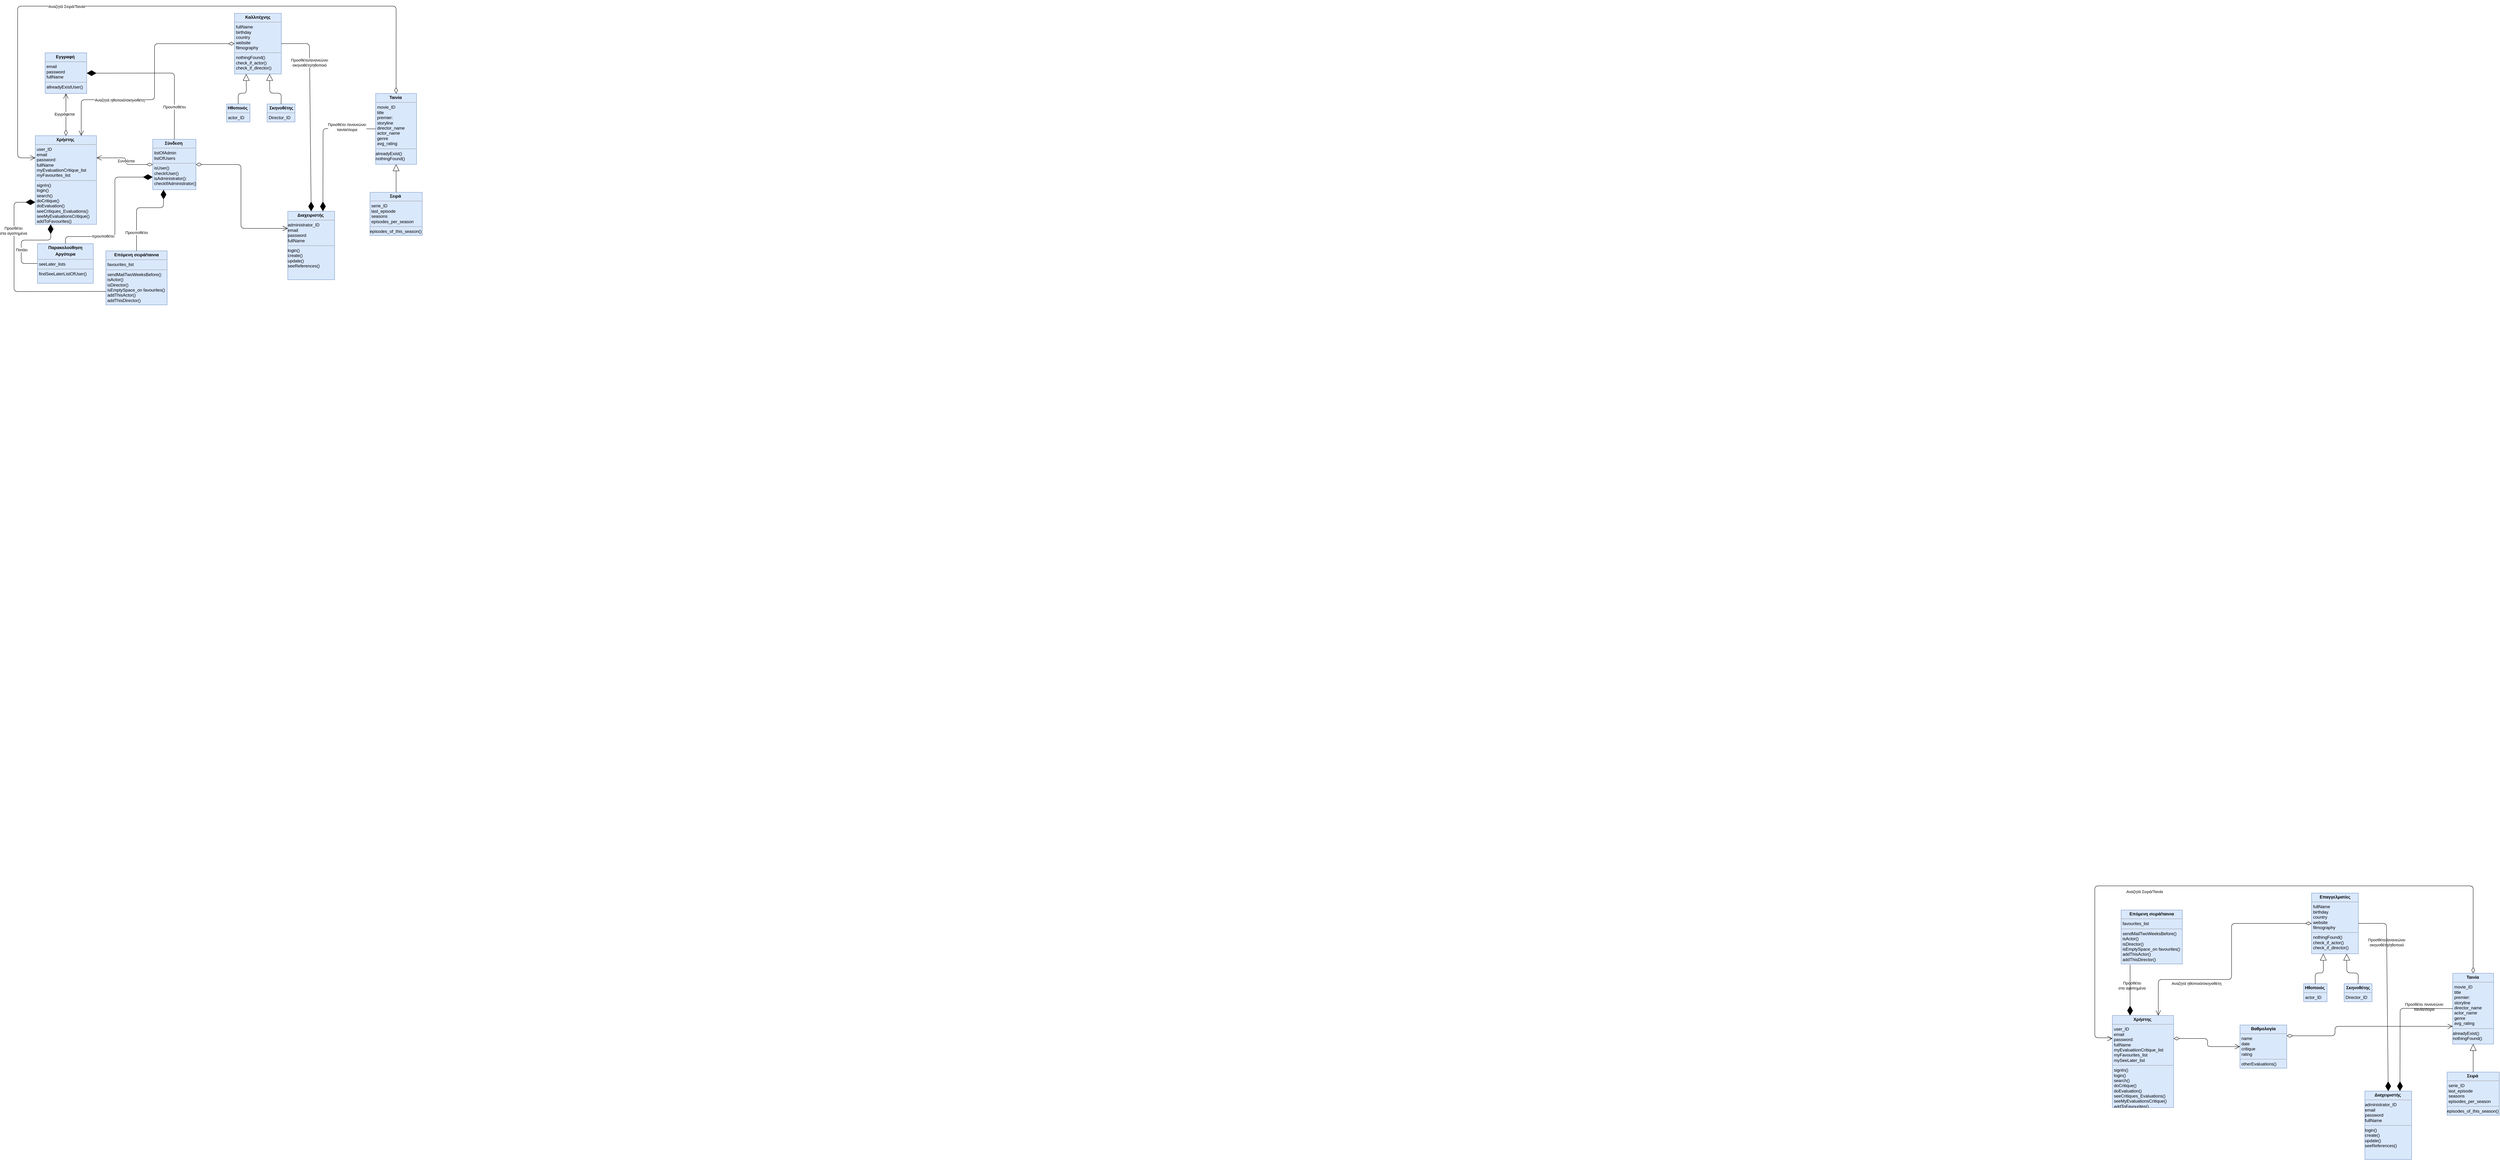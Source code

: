 <mxfile version="14.8.0" type="github">
  <diagram id="mvpipmfOTZVIbn2RnBfs" name="Page-1">
    <mxGraphModel dx="2518" dy="1196" grid="1" gridSize="10" guides="1" tooltips="1" connect="1" arrows="1" fold="1" page="1" pageScale="1" pageWidth="827" pageHeight="1169" math="0" shadow="0">
      <root>
        <mxCell id="0" />
        <mxCell id="1" parent="0" />
        <mxCell id="zpBQGHldrdGLaz9oylC_-1" value="&lt;p style=&quot;margin: 0px ; margin-top: 4px ; text-align: center&quot;&gt;&lt;b&gt;Χρήστης&amp;nbsp;&lt;/b&gt;&lt;/p&gt;&lt;hr size=&quot;1&quot;&gt;&lt;p style=&quot;margin: 0px ; margin-left: 4px&quot;&gt;user_ID&lt;br&gt;&lt;/p&gt;&lt;p style=&quot;margin: 0px ; margin-left: 4px&quot;&gt;email&lt;/p&gt;&lt;p style=&quot;margin: 0px ; margin-left: 4px&quot;&gt;password:&lt;/p&gt;&lt;p style=&quot;margin: 0px ; margin-left: 4px&quot;&gt;fullName&lt;/p&gt;&lt;p style=&quot;margin: 0px ; margin-left: 4px&quot;&gt;myEvaluatiionCritique_list&lt;br&gt;&lt;/p&gt;&lt;p style=&quot;margin: 0px ; margin-left: 4px&quot;&gt;myFavourites_list&lt;/p&gt;&lt;hr size=&quot;1&quot;&gt;&lt;p style=&quot;margin: 0px 0px 0px 4px&quot;&gt;&lt;span&gt;signIn()&lt;/span&gt;&lt;br&gt;&lt;/p&gt;&lt;p style=&quot;margin: 0px 0px 0px 4px&quot;&gt;&lt;span&gt;login()&lt;/span&gt;&lt;/p&gt;&lt;p style=&quot;margin: 0px 0px 0px 4px&quot;&gt;search()&lt;span&gt;&lt;br&gt;&lt;/span&gt;&lt;/p&gt;&lt;p style=&quot;margin: 0px 0px 0px 4px&quot;&gt;doCritique()&lt;/p&gt;&lt;p style=&quot;margin: 0px 0px 0px 4px&quot;&gt;doEvaluation()&lt;/p&gt;&lt;p style=&quot;margin: 0px 0px 0px 4px&quot;&gt;seeCritiques_Evaluations()&lt;/p&gt;&lt;p style=&quot;margin: 0px 0px 0px 4px&quot;&gt;seeMyEvaluationsCritique()&lt;/p&gt;&lt;p style=&quot;margin: 0px 0px 0px 4px&quot;&gt;addToFavourites()&lt;/p&gt;&lt;p style=&quot;margin: 0px 0px 0px 4px&quot;&gt;&lt;br&gt;&lt;/p&gt;" style="verticalAlign=top;align=left;overflow=fill;fontSize=12;fontFamily=Helvetica;html=1;fillColor=#dae8fc;strokeColor=#6c8ebf;" vertex="1" parent="1">
          <mxGeometry x="149" y="390" width="170" height="246.17" as="geometry" />
        </mxCell>
        <mxCell id="zpBQGHldrdGLaz9oylC_-2" value="&lt;p style=&quot;margin: 0px ; margin-top: 4px ; text-align: center&quot;&gt;&lt;b&gt;&amp;nbsp;Επόμενη σειρά/ταινια&amp;nbsp;&lt;/b&gt;&lt;/p&gt;&lt;hr size=&quot;1&quot;&gt;&lt;p style=&quot;margin: 0px ; margin-left: 4px&quot;&gt;&lt;span&gt;favourites_list&lt;/span&gt;&lt;br&gt;&lt;/p&gt;&lt;hr size=&quot;1&quot;&gt;&lt;p style=&quot;margin: 0px ; margin-left: 4px&quot;&gt;sendMailTwoWeeksBefore()&lt;/p&gt;&lt;p style=&quot;margin: 0px ; margin-left: 4px&quot;&gt;isActor()&lt;/p&gt;&lt;p style=&quot;margin: 0px ; margin-left: 4px&quot;&gt;isDirector()&lt;/p&gt;&lt;p style=&quot;margin: 0px ; margin-left: 4px&quot;&gt;isEmptySpace_on favourites()&lt;/p&gt;&lt;p style=&quot;margin: 0px ; margin-left: 4px&quot;&gt;addThisActor()&lt;/p&gt;&lt;p style=&quot;margin: 0px ; margin-left: 4px&quot;&gt;addThisDirector()&lt;/p&gt;" style="verticalAlign=top;align=left;overflow=fill;fontSize=12;fontFamily=Helvetica;html=1;fillColor=#dae8fc;strokeColor=#6c8ebf;" vertex="1" parent="1">
          <mxGeometry x="345" y="710" width="170" height="150" as="geometry" />
        </mxCell>
        <mxCell id="zpBQGHldrdGLaz9oylC_-3" value="&lt;p style=&quot;margin: 0px ; margin-top: 4px ; text-align: center&quot;&gt;&lt;b&gt;Παρακολούθηση&lt;/b&gt;&lt;/p&gt;&lt;p style=&quot;margin: 0px ; margin-top: 4px ; text-align: center&quot;&gt;&lt;b&gt;&amp;nbsp;Αργότερα&amp;nbsp;&lt;/b&gt;&lt;/p&gt;&lt;hr size=&quot;1&quot;&gt;&lt;p style=&quot;margin: 0px ; margin-left: 4px&quot;&gt;seeLater_lists&lt;/p&gt;&lt;hr size=&quot;1&quot;&gt;&lt;p style=&quot;margin: 0px ; margin-left: 4px&quot;&gt;findSeeLaterListOfUser()&lt;/p&gt;&lt;p style=&quot;margin: 0px ; margin-left: 4px&quot;&gt;&lt;br&gt;&lt;/p&gt;&lt;p style=&quot;margin: 0px ; margin-left: 4px&quot;&gt;&lt;br&gt;&lt;/p&gt;" style="verticalAlign=top;align=left;overflow=fill;fontSize=12;fontFamily=Helvetica;html=1;fillColor=#dae8fc;strokeColor=#6c8ebf;" vertex="1" parent="1">
          <mxGeometry x="155" y="690" width="155" height="110" as="geometry" />
        </mxCell>
        <mxCell id="zpBQGHldrdGLaz9oylC_-4" value="&lt;p style=&quot;margin: 0px ; margin-top: 4px ; text-align: center&quot;&gt;&lt;b&gt;Εγγραφή&amp;nbsp;&lt;/b&gt;&lt;/p&gt;&lt;hr size=&quot;1&quot;&gt;&lt;p style=&quot;margin: 0px ; margin-left: 4px&quot;&gt;email&lt;/p&gt;&lt;p style=&quot;margin: 0px ; margin-left: 4px&quot;&gt;password&lt;/p&gt;&lt;p style=&quot;margin: 0px ; margin-left: 4px&quot;&gt;&lt;span&gt;fullName&lt;/span&gt;&lt;/p&gt;&lt;hr size=&quot;1&quot;&gt;&lt;p style=&quot;margin: 0px ; margin-left: 4px&quot;&gt;allreadyExistUser()&lt;/p&gt;&lt;p style=&quot;margin: 0px ; margin-left: 4px&quot;&gt;&lt;br&gt;&lt;/p&gt;" style="verticalAlign=top;align=left;overflow=fill;fontSize=12;fontFamily=Helvetica;html=1;fillColor=#dae8fc;strokeColor=#6c8ebf;" vertex="1" parent="1">
          <mxGeometry x="176.25" y="159.73" width="115.5" height="113" as="geometry" />
        </mxCell>
        <mxCell id="zpBQGHldrdGLaz9oylC_-5" value="&lt;p style=&quot;margin: 0px ; margin-top: 4px ; text-align: center&quot;&gt;&lt;b&gt;Σύνδεση&amp;nbsp;&lt;/b&gt;&lt;/p&gt;&lt;hr size=&quot;1&quot;&gt;&lt;p style=&quot;margin: 0px ; margin-left: 4px&quot;&gt;&lt;span&gt;listOfAdmin&lt;/span&gt;&lt;br&gt;&lt;/p&gt;&lt;p style=&quot;margin: 0px ; margin-left: 4px&quot;&gt;&lt;span&gt;listOfUsers&lt;/span&gt;&lt;/p&gt;&lt;hr size=&quot;1&quot;&gt;&lt;p style=&quot;margin: 0px ; margin-left: 4px&quot;&gt;isUser()&lt;/p&gt;&lt;p style=&quot;margin: 0px ; margin-left: 4px&quot;&gt;checkIUser()&lt;/p&gt;&lt;p style=&quot;margin: 0px 0px 0px 4px&quot;&gt;isAdministrator():&lt;br&gt;&lt;/p&gt;&lt;p style=&quot;margin: 0px 0px 0px 4px&quot;&gt;checkIfAdministrator()&lt;/p&gt;" style="verticalAlign=top;align=left;overflow=fill;fontSize=12;fontFamily=Helvetica;html=1;fillColor=#dae8fc;strokeColor=#6c8ebf;" vertex="1" parent="1">
          <mxGeometry x="475" y="400" width="120" height="140" as="geometry" />
        </mxCell>
        <mxCell id="zpBQGHldrdGLaz9oylC_-6" value="&lt;p style=&quot;margin: 4px 0px 0px ; text-align: center&quot;&gt;&lt;b&gt;&lt;font style=&quot;font-size: 12px&quot;&gt;Σειρά&amp;nbsp;&lt;/font&gt;&lt;/b&gt;&lt;/p&gt;&lt;hr size=&quot;1&quot;&gt;&lt;p style=&quot;margin: 0px 0px 0px 4px&quot;&gt;&lt;font style=&quot;font-size: 12px&quot;&gt;serie_ID&lt;/font&gt;&lt;/p&gt;&lt;p style=&quot;margin: 0px 0px 0px 4px&quot;&gt;&lt;font style=&quot;font-size: 12px&quot;&gt;last_episode&lt;/font&gt;&lt;/p&gt;&lt;p style=&quot;margin: 0px 0px 0px 4px&quot;&gt;&lt;font style=&quot;font-size: 12px&quot;&gt;seasons&lt;/font&gt;&lt;/p&gt;&lt;p style=&quot;margin: 0px 0px 0px 4px&quot;&gt;&lt;font style=&quot;font-size: 12px&quot;&gt;episodes_per_season&lt;/font&gt;&lt;/p&gt;&lt;hr size=&quot;1&quot;&gt;&lt;font style=&quot;font-size: 12px&quot;&gt;episodes_of_this_season()&lt;/font&gt;&lt;br&gt;&lt;p style=&quot;margin: 0px ; margin-left: 4px&quot;&gt;&lt;/p&gt;" style="verticalAlign=top;align=left;overflow=fill;fontSize=12;fontFamily=Helvetica;html=1;fillColor=#dae8fc;strokeColor=#6c8ebf;" vertex="1" parent="1">
          <mxGeometry x="1078.25" y="547.27" width="145" height="120" as="geometry" />
        </mxCell>
        <mxCell id="zpBQGHldrdGLaz9oylC_-7" value="&lt;p style=&quot;margin: 0px ; margin-top: 4px ; text-align: center&quot;&gt;&lt;b&gt;Σκηνοθέτης&lt;/b&gt;&lt;/p&gt;&lt;hr size=&quot;1&quot;&gt;&lt;p style=&quot;margin: 0px 0px 0px 4px&quot;&gt;&lt;span&gt;Director_ID&lt;/span&gt;&lt;/p&gt;&lt;p style=&quot;margin: 0px ; margin-left: 4px&quot;&gt;&lt;br&gt;&lt;/p&gt;&lt;p style=&quot;margin: 0px ; margin-left: 4px&quot;&gt;&lt;br&gt;&lt;/p&gt;" style="verticalAlign=top;align=left;overflow=fill;fontSize=12;fontFamily=Helvetica;html=1;fillColor=#dae8fc;strokeColor=#6c8ebf;" vertex="1" parent="1">
          <mxGeometry x="792.5" y="301.84" width="77.5" height="50" as="geometry" />
        </mxCell>
        <mxCell id="zpBQGHldrdGLaz9oylC_-8" value="&lt;p style=&quot;margin: 0px ; margin-top: 4px ; text-align: center&quot;&gt;&lt;b&gt;Ηθοποιός&amp;nbsp;&lt;/b&gt;&lt;/p&gt;&lt;hr size=&quot;1&quot;&gt;&lt;p style=&quot;margin: 0px 0px 0px 4px&quot;&gt;actor_ID&lt;/p&gt;&lt;p style=&quot;margin: 0px ; margin-left: 4px&quot;&gt;&lt;br&gt;&lt;/p&gt;&lt;p style=&quot;margin: 0px ; margin-left: 4px&quot;&gt;&lt;br&gt;&lt;/p&gt;" style="verticalAlign=top;align=left;overflow=fill;fontSize=12;fontFamily=Helvetica;html=1;fillColor=#dae8fc;strokeColor=#6c8ebf;" vertex="1" parent="1">
          <mxGeometry x="680" y="301.84" width="65" height="50" as="geometry" />
        </mxCell>
        <mxCell id="zpBQGHldrdGLaz9oylC_-9" value="&lt;p style=&quot;margin: 0px ; margin-top: 4px ; text-align: center&quot;&gt;&lt;b&gt;Ταινία&amp;nbsp;&lt;/b&gt;&lt;/p&gt;&lt;hr size=&quot;1&quot;&gt;&lt;p style=&quot;margin: 0px 0px 0px 4px&quot;&gt;movie_ID&lt;/p&gt;&lt;p style=&quot;margin: 0px 0px 0px 4px&quot;&gt;title&lt;br&gt;&lt;/p&gt;&lt;p style=&quot;margin: 0px 0px 0px 4px&quot;&gt;premier:&lt;/p&gt;&lt;p style=&quot;margin: 0px 0px 0px 4px&quot;&gt;storyline&lt;/p&gt;&lt;p style=&quot;margin: 0px 0px 0px 4px&quot;&gt;director_name&lt;/p&gt;&lt;p style=&quot;margin: 0px 0px 0px 4px&quot;&gt;actor_name&lt;/p&gt;&lt;p style=&quot;margin: 0px 0px 0px 4px&quot;&gt;genre&lt;/p&gt;&lt;p style=&quot;margin: 0px 0px 0px 4px&quot;&gt;avg_rating&lt;/p&gt;&lt;hr size=&quot;1&quot;&gt;alreadyExist()&lt;br&gt;nothingFound()&lt;br&gt;&lt;br&gt;&lt;p style=&quot;margin: 0px ; margin-left: 4px&quot;&gt;&lt;/p&gt;" style="verticalAlign=top;align=left;overflow=fill;fontSize=12;fontFamily=Helvetica;html=1;fillColor=#dae8fc;strokeColor=#6c8ebf;" vertex="1" parent="1">
          <mxGeometry x="1094" y="272.73" width="113.5" height="196.76" as="geometry" />
        </mxCell>
        <mxCell id="zpBQGHldrdGLaz9oylC_-10" value="&lt;p style=&quot;margin: 0px ; margin-top: 4px ; text-align: center&quot;&gt;&lt;b&gt;Διαχειριστής&amp;nbsp;&lt;/b&gt;&lt;/p&gt;&lt;hr size=&quot;1&quot;&gt;administrator_ID&lt;br&gt;&lt;span&gt;email&lt;br&gt;&lt;/span&gt;&lt;span&gt;password&lt;br&gt;&lt;/span&gt;&lt;span&gt;fullName&lt;/span&gt;&lt;span&gt;&lt;br&gt;&lt;/span&gt;&lt;hr size=&quot;1&quot;&gt;login()&lt;span&gt;&lt;br&gt;create()&lt;br&gt;update()&lt;br&gt;&lt;/span&gt;&lt;span&gt;seeReferences()&lt;/span&gt;&lt;span&gt;&lt;br&gt;&lt;/span&gt;" style="verticalAlign=top;align=left;overflow=fill;fontSize=12;fontFamily=Helvetica;html=1;fillColor=#dae8fc;strokeColor=#6c8ebf;" vertex="1" parent="1">
          <mxGeometry x="850" y="600" width="130" height="190" as="geometry" />
        </mxCell>
        <mxCell id="zpBQGHldrdGLaz9oylC_-11" value="&lt;p style=&quot;margin: 0px ; margin-top: 4px ; text-align: center&quot;&gt;&lt;b&gt;Καλλιτέχνης&lt;/b&gt;&lt;/p&gt;&lt;hr size=&quot;1&quot;&gt;&lt;p style=&quot;margin: 0px 0px 0px 4px&quot;&gt;&lt;span&gt;fullName&lt;/span&gt;&lt;br&gt;&lt;/p&gt;&lt;p style=&quot;margin: 0px 0px 0px 4px&quot;&gt;birthday&lt;/p&gt;&lt;p style=&quot;margin: 0px 0px 0px 4px&quot;&gt;country&lt;/p&gt;&lt;p style=&quot;margin: 0px 0px 0px 4px&quot;&gt;website&lt;/p&gt;&lt;p style=&quot;margin: 0px 0px 0px 4px&quot;&gt;filmography&lt;/p&gt;&lt;hr size=&quot;1&quot;&gt;&lt;p style=&quot;margin: 0px ; margin-left: 4px&quot;&gt;&lt;span&gt;nothingFound()&lt;/span&gt;&lt;br&gt;&lt;/p&gt;&lt;p style=&quot;margin: 0px ; margin-left: 4px&quot;&gt;check_if_actor()&lt;/p&gt;&lt;p style=&quot;margin: 0px ; margin-left: 4px&quot;&gt;check_if_director()&lt;/p&gt;" style="verticalAlign=top;align=left;overflow=fill;fontSize=12;fontFamily=Helvetica;html=1;fillColor=#dae8fc;strokeColor=#6c8ebf;" vertex="1" parent="1">
          <mxGeometry x="702" y="50" width="130" height="168.59" as="geometry" />
        </mxCell>
        <mxCell id="zpBQGHldrdGLaz9oylC_-12" value="" style="endArrow=block;endSize=16;endFill=0;html=1;exitX=0.5;exitY=0;exitDx=0;exitDy=0;entryX=0.25;entryY=1;entryDx=0;entryDy=0;" edge="1" parent="1" source="zpBQGHldrdGLaz9oylC_-8" target="zpBQGHldrdGLaz9oylC_-11">
          <mxGeometry x="-0.042" width="160" relative="1" as="geometry">
            <mxPoint x="825.412" y="532.535" as="sourcePoint" />
            <mxPoint x="654.5" y="218.585" as="targetPoint" />
            <Array as="points">
              <mxPoint x="712" y="271.84" />
              <mxPoint x="735" y="271.84" />
            </Array>
            <mxPoint as="offset" />
          </mxGeometry>
        </mxCell>
        <mxCell id="zpBQGHldrdGLaz9oylC_-13" value="" style="endArrow=block;endSize=16;endFill=0;html=1;exitX=0.5;exitY=0;exitDx=0;exitDy=0;entryX=0.75;entryY=1;entryDx=0;entryDy=0;" edge="1" parent="1" source="zpBQGHldrdGLaz9oylC_-7" target="zpBQGHldrdGLaz9oylC_-11">
          <mxGeometry x="-0.101" width="160" relative="1" as="geometry">
            <mxPoint x="784.5" y="325.09" as="sourcePoint" />
            <mxPoint x="762" y="221.84" as="targetPoint" />
            <Array as="points">
              <mxPoint x="832" y="271.84" />
              <mxPoint x="800" y="271.84" />
            </Array>
            <mxPoint as="offset" />
          </mxGeometry>
        </mxCell>
        <mxCell id="zpBQGHldrdGLaz9oylC_-14" value="" style="endArrow=open;html=1;endSize=12;startArrow=diamondThin;startSize=14;startFill=0;edgeStyle=orthogonalEdgeStyle;align=left;verticalAlign=bottom;exitX=0.5;exitY=0;exitDx=0;exitDy=0;entryX=0.5;entryY=1;entryDx=0;entryDy=0;" edge="1" parent="1" source="zpBQGHldrdGLaz9oylC_-1" target="zpBQGHldrdGLaz9oylC_-4">
          <mxGeometry x="-1" y="3" relative="1" as="geometry">
            <mxPoint x="464" y="158.43" as="sourcePoint" />
            <mxPoint x="623.5" y="600" as="targetPoint" />
            <Array as="points">
              <mxPoint x="234" y="360" />
            </Array>
          </mxGeometry>
        </mxCell>
        <mxCell id="zpBQGHldrdGLaz9oylC_-15" value="Εγγράφεται" style="edgeLabel;html=1;align=center;verticalAlign=middle;resizable=0;points=[];" vertex="1" connectable="0" parent="zpBQGHldrdGLaz9oylC_-14">
          <mxGeometry x="-0.294" y="3" relative="1" as="geometry">
            <mxPoint x="-1" y="-19" as="offset" />
          </mxGeometry>
        </mxCell>
        <mxCell id="zpBQGHldrdGLaz9oylC_-16" value="" style="endArrow=open;html=1;endSize=12;startArrow=diamondThin;startSize=14;startFill=0;edgeStyle=orthogonalEdgeStyle;align=left;verticalAlign=bottom;entryX=1;entryY=0.25;entryDx=0;entryDy=0;exitX=0;exitY=0.5;exitDx=0;exitDy=0;" edge="1" parent="1" source="zpBQGHldrdGLaz9oylC_-5" target="zpBQGHldrdGLaz9oylC_-1">
          <mxGeometry x="-1" y="3" relative="1" as="geometry">
            <mxPoint x="370" y="400" as="sourcePoint" />
            <mxPoint x="244" y="320" as="targetPoint" />
            <Array as="points">
              <mxPoint x="400" y="470" />
              <mxPoint x="400" y="452" />
            </Array>
          </mxGeometry>
        </mxCell>
        <mxCell id="zpBQGHldrdGLaz9oylC_-17" value="Συνδέεται" style="edgeLabel;html=1;align=center;verticalAlign=middle;resizable=0;points=[];" vertex="1" connectable="0" parent="zpBQGHldrdGLaz9oylC_-16">
          <mxGeometry x="0.366" relative="1" as="geometry">
            <mxPoint x="26" y="8" as="offset" />
          </mxGeometry>
        </mxCell>
        <mxCell id="zpBQGHldrdGLaz9oylC_-18" value="" style="endArrow=diamondThin;endFill=1;endSize=24;html=1;exitX=0.5;exitY=0;exitDx=0;exitDy=0;entryX=0.25;entryY=1;entryDx=0;entryDy=0;" edge="1" parent="1" source="zpBQGHldrdGLaz9oylC_-2" target="zpBQGHldrdGLaz9oylC_-5">
          <mxGeometry width="160" relative="1" as="geometry">
            <mxPoint x="491.25" y="704.26" as="sourcePoint" />
            <mxPoint x="383.75" y="577.668" as="targetPoint" />
            <Array as="points">
              <mxPoint x="430" y="590" />
              <mxPoint x="505" y="590" />
            </Array>
          </mxGeometry>
        </mxCell>
        <mxCell id="zpBQGHldrdGLaz9oylC_-19" value="Προυποθέτει" style="edgeLabel;html=1;align=center;verticalAlign=middle;resizable=0;points=[];" vertex="1" connectable="0" parent="zpBQGHldrdGLaz9oylC_-18">
          <mxGeometry x="-0.58" relative="1" as="geometry">
            <mxPoint as="offset" />
          </mxGeometry>
        </mxCell>
        <mxCell id="zpBQGHldrdGLaz9oylC_-20" value="" style="endArrow=diamondThin;endFill=1;endSize=24;html=1;exitX=0.5;exitY=0;exitDx=0;exitDy=0;entryX=0;entryY=0.75;entryDx=0;entryDy=0;" edge="1" parent="1" source="zpBQGHldrdGLaz9oylC_-3" target="zpBQGHldrdGLaz9oylC_-5">
          <mxGeometry width="160" relative="1" as="geometry">
            <mxPoint x="370" y="700.0" as="sourcePoint" />
            <mxPoint x="445" y="530.0" as="targetPoint" />
            <Array as="points">
              <mxPoint x="233" y="670" />
              <mxPoint x="370" y="670" />
              <mxPoint x="370" y="505" />
            </Array>
          </mxGeometry>
        </mxCell>
        <mxCell id="zpBQGHldrdGLaz9oylC_-21" value="προυποθέτει" style="edgeLabel;html=1;align=center;verticalAlign=middle;resizable=0;points=[];" vertex="1" connectable="0" parent="zpBQGHldrdGLaz9oylC_-20">
          <mxGeometry x="-0.421" y="1" relative="1" as="geometry">
            <mxPoint as="offset" />
          </mxGeometry>
        </mxCell>
        <mxCell id="zpBQGHldrdGLaz9oylC_-22" value="" style="endArrow=block;endSize=16;endFill=0;html=1;entryX=0.5;entryY=1;entryDx=0;entryDy=0;exitX=0.5;exitY=0;exitDx=0;exitDy=0;" edge="1" parent="1" source="zpBQGHldrdGLaz9oylC_-6" target="zpBQGHldrdGLaz9oylC_-9">
          <mxGeometry x="-0.101" width="160" relative="1" as="geometry">
            <mxPoint x="997.75" y="627.27" as="sourcePoint" />
            <mxPoint x="1147.75" y="487.27" as="targetPoint" />
            <Array as="points">
              <mxPoint x="1150.75" y="507.27" />
            </Array>
            <mxPoint as="offset" />
          </mxGeometry>
        </mxCell>
        <mxCell id="zpBQGHldrdGLaz9oylC_-23" value="" style="endArrow=open;html=1;endSize=12;startArrow=diamondThin;startSize=14;startFill=0;edgeStyle=orthogonalEdgeStyle;align=left;verticalAlign=bottom;exitX=1;exitY=0.5;exitDx=0;exitDy=0;entryX=0;entryY=0.25;entryDx=0;entryDy=0;" edge="1" parent="1" source="zpBQGHldrdGLaz9oylC_-5" target="zpBQGHldrdGLaz9oylC_-10">
          <mxGeometry x="-1" y="3" relative="1" as="geometry">
            <mxPoint x="864" y="550" as="sourcePoint" />
            <mxPoint x="710" y="480" as="targetPoint" />
            <Array as="points">
              <mxPoint x="720" y="470" />
              <mxPoint x="720" y="648" />
            </Array>
          </mxGeometry>
        </mxCell>
        <mxCell id="zpBQGHldrdGLaz9oylC_-24" value="" style="endArrow=open;html=1;endSize=12;startArrow=diamondThin;startSize=14;startFill=0;edgeStyle=orthogonalEdgeStyle;align=left;verticalAlign=bottom;entryX=0.75;entryY=0;entryDx=0;entryDy=0;exitX=0;exitY=0.5;exitDx=0;exitDy=0;" edge="1" parent="1" source="zpBQGHldrdGLaz9oylC_-11" target="zpBQGHldrdGLaz9oylC_-1">
          <mxGeometry x="-1" y="3" relative="1" as="geometry">
            <mxPoint x="620" y="150" as="sourcePoint" />
            <mxPoint x="352" y="291.012" as="targetPoint" />
            <Array as="points">
              <mxPoint x="480" y="134" />
              <mxPoint x="480" y="290" />
              <mxPoint x="277" y="290" />
            </Array>
          </mxGeometry>
        </mxCell>
        <mxCell id="zpBQGHldrdGLaz9oylC_-25" value="Αναζητά ηθοποιό/σκηνοθέτη" style="edgeLabel;html=1;align=center;verticalAlign=middle;resizable=0;points=[];" vertex="1" connectable="0" parent="zpBQGHldrdGLaz9oylC_-24">
          <mxGeometry x="0.262" y="4" relative="1" as="geometry">
            <mxPoint x="-45" y="-3" as="offset" />
          </mxGeometry>
        </mxCell>
        <mxCell id="zpBQGHldrdGLaz9oylC_-26" value="" style="endArrow=diamondThin;endFill=1;endSize=24;html=1;entryX=0.5;entryY=0;entryDx=0;entryDy=0;exitX=1;exitY=0.5;exitDx=0;exitDy=0;" edge="1" parent="1" source="zpBQGHldrdGLaz9oylC_-11" target="zpBQGHldrdGLaz9oylC_-10">
          <mxGeometry width="160" relative="1" as="geometry">
            <mxPoint x="830" y="150" as="sourcePoint" />
            <mxPoint x="890" y="390" as="targetPoint" />
            <Array as="points">
              <mxPoint x="910" y="134" />
            </Array>
          </mxGeometry>
        </mxCell>
        <mxCell id="zpBQGHldrdGLaz9oylC_-27" value="Προσθέτει/ανανεώνει&lt;br&gt;σκηνοθέτη/ηθοποιό" style="edgeLabel;html=1;align=center;verticalAlign=middle;resizable=0;points=[];" vertex="1" connectable="0" parent="zpBQGHldrdGLaz9oylC_-26">
          <mxGeometry x="0.045" y="-2" relative="1" as="geometry">
            <mxPoint y="-154" as="offset" />
          </mxGeometry>
        </mxCell>
        <mxCell id="zpBQGHldrdGLaz9oylC_-28" value="" style="endArrow=diamondThin;endFill=1;endSize=24;html=1;entryX=0.75;entryY=0;entryDx=0;entryDy=0;exitX=0;exitY=0.5;exitDx=0;exitDy=0;" edge="1" parent="1" source="zpBQGHldrdGLaz9oylC_-9" target="zpBQGHldrdGLaz9oylC_-10">
          <mxGeometry width="160" relative="1" as="geometry">
            <mxPoint x="880" y="50" as="sourcePoint" />
            <mxPoint x="965" y="500" as="targetPoint" />
            <Array as="points">
              <mxPoint x="948" y="370" />
            </Array>
          </mxGeometry>
        </mxCell>
        <mxCell id="zpBQGHldrdGLaz9oylC_-29" value="Προσθέτει /ανανεώνει&lt;br&gt;ταινία/σειρα" style="edgeLabel;html=1;align=center;verticalAlign=middle;resizable=0;points=[];" vertex="1" connectable="0" parent="zpBQGHldrdGLaz9oylC_-28">
          <mxGeometry x="0.239" y="4" relative="1" as="geometry">
            <mxPoint x="62" y="-91" as="offset" />
          </mxGeometry>
        </mxCell>
        <mxCell id="zpBQGHldrdGLaz9oylC_-30" value="" style="endArrow=open;html=1;endSize=12;startArrow=diamondThin;startSize=14;startFill=0;edgeStyle=orthogonalEdgeStyle;align=left;verticalAlign=bottom;entryX=0;entryY=0.25;entryDx=0;entryDy=0;exitX=0.5;exitY=0;exitDx=0;exitDy=0;" edge="1" parent="1" source="zpBQGHldrdGLaz9oylC_-9" target="zpBQGHldrdGLaz9oylC_-1">
          <mxGeometry x="-1" y="3" relative="1" as="geometry">
            <mxPoint x="712" y="144.295" as="sourcePoint" />
            <mxPoint x="286.5" y="400" as="targetPoint" />
            <Array as="points">
              <mxPoint x="1151" y="30" />
              <mxPoint x="100" y="30" />
              <mxPoint x="100" y="452" />
            </Array>
          </mxGeometry>
        </mxCell>
        <mxCell id="zpBQGHldrdGLaz9oylC_-31" value="Αναζητά Σειρά/Ταινία" style="edgeLabel;html=1;align=center;verticalAlign=middle;resizable=0;points=[];" vertex="1" connectable="0" parent="zpBQGHldrdGLaz9oylC_-30">
          <mxGeometry x="0.262" y="4" relative="1" as="geometry">
            <mxPoint x="-45" y="-3" as="offset" />
          </mxGeometry>
        </mxCell>
        <mxCell id="zpBQGHldrdGLaz9oylC_-32" value="" style="endArrow=diamondThin;endFill=1;endSize=24;html=1;exitX=0;exitY=0.75;exitDx=0;exitDy=0;entryX=0;entryY=0.75;entryDx=0;entryDy=0;" edge="1" parent="1" source="zpBQGHldrdGLaz9oylC_-2" target="zpBQGHldrdGLaz9oylC_-1">
          <mxGeometry width="160" relative="1" as="geometry">
            <mxPoint x="109" y="837.27" as="sourcePoint" />
            <mxPoint x="184" y="667.27" as="targetPoint" />
            <Array as="points">
              <mxPoint x="90" y="823" />
              <mxPoint x="90" y="575" />
            </Array>
          </mxGeometry>
        </mxCell>
        <mxCell id="zpBQGHldrdGLaz9oylC_-33" value="Προσθέτει&lt;br&gt;στα αγαπημένα" style="edgeLabel;html=1;align=center;verticalAlign=middle;resizable=0;points=[];" vertex="1" connectable="0" parent="zpBQGHldrdGLaz9oylC_-32">
          <mxGeometry x="0.511" y="2" relative="1" as="geometry">
            <mxPoint as="offset" />
          </mxGeometry>
        </mxCell>
        <mxCell id="zpBQGHldrdGLaz9oylC_-34" value="" style="endArrow=diamondThin;endFill=1;endSize=24;html=1;exitX=0;exitY=0.5;exitDx=0;exitDy=0;entryX=0.25;entryY=1;entryDx=0;entryDy=0;" edge="1" parent="1" source="zpBQGHldrdGLaz9oylC_-3" target="zpBQGHldrdGLaz9oylC_-1">
          <mxGeometry width="160" relative="1" as="geometry">
            <mxPoint x="337.5" y="730" as="sourcePoint" />
            <mxPoint x="412.5" y="560" as="targetPoint" />
            <Array as="points">
              <mxPoint x="110" y="745" />
              <mxPoint x="110" y="680" />
              <mxPoint x="155" y="680" />
              <mxPoint x="192" y="680" />
            </Array>
          </mxGeometry>
        </mxCell>
        <mxCell id="zpBQGHldrdGLaz9oylC_-35" value="Πατάει" style="edgeLabel;html=1;align=center;verticalAlign=middle;resizable=0;points=[];" vertex="1" connectable="0" parent="zpBQGHldrdGLaz9oylC_-34">
          <mxGeometry x="-0.292" y="-1" relative="1" as="geometry">
            <mxPoint as="offset" />
          </mxGeometry>
        </mxCell>
        <mxCell id="zpBQGHldrdGLaz9oylC_-36" value="" style="endArrow=diamondThin;endFill=1;endSize=24;html=1;exitX=0.5;exitY=0;exitDx=0;exitDy=0;entryX=1;entryY=0.5;entryDx=0;entryDy=0;" edge="1" parent="1" source="zpBQGHldrdGLaz9oylC_-5" target="zpBQGHldrdGLaz9oylC_-4">
          <mxGeometry width="160" relative="1" as="geometry">
            <mxPoint x="475" y="413.42" as="sourcePoint" />
            <mxPoint x="550" y="243.42" as="targetPoint" />
            <Array as="points">
              <mxPoint x="535.25" y="293" />
              <mxPoint x="535.25" y="246" />
              <mxPoint x="535.25" y="216" />
            </Array>
          </mxGeometry>
        </mxCell>
        <mxCell id="zpBQGHldrdGLaz9oylC_-37" value="Προυποθέτει" style="edgeLabel;html=1;align=center;verticalAlign=middle;resizable=0;points=[];" vertex="1" connectable="0" parent="zpBQGHldrdGLaz9oylC_-36">
          <mxGeometry x="-0.58" relative="1" as="geometry">
            <mxPoint as="offset" />
          </mxGeometry>
        </mxCell>
        <mxCell id="zpBQGHldrdGLaz9oylC_-38" value="&lt;p style=&quot;margin: 0px ; margin-top: 4px ; text-align: center&quot;&gt;&lt;b&gt;Χρήστης&amp;nbsp;&lt;/b&gt;&lt;/p&gt;&lt;hr size=&quot;1&quot;&gt;&lt;p style=&quot;margin: 0px ; margin-left: 4px&quot;&gt;user_ID&lt;br&gt;&lt;/p&gt;&lt;p style=&quot;margin: 0px ; margin-left: 4px&quot;&gt;email&lt;/p&gt;&lt;p style=&quot;margin: 0px ; margin-left: 4px&quot;&gt;password:&lt;/p&gt;&lt;p style=&quot;margin: 0px ; margin-left: 4px&quot;&gt;fullName&lt;/p&gt;&lt;p style=&quot;margin: 0px ; margin-left: 4px&quot;&gt;myEvaluatiionCritique_list&lt;br&gt;&lt;/p&gt;&lt;p style=&quot;margin: 0px ; margin-left: 4px&quot;&gt;myFavourites_list&lt;/p&gt;&lt;p style=&quot;margin: 0px ; margin-left: 4px&quot;&gt;mySeeLater_list&lt;/p&gt;&lt;hr size=&quot;1&quot;&gt;&lt;p style=&quot;margin: 0px 0px 0px 4px&quot;&gt;&lt;span&gt;signIn()&lt;/span&gt;&lt;br&gt;&lt;/p&gt;&lt;p style=&quot;margin: 0px 0px 0px 4px&quot;&gt;&lt;span&gt;login()&lt;/span&gt;&lt;/p&gt;&lt;p style=&quot;margin: 0px 0px 0px 4px&quot;&gt;search()&lt;span&gt;&lt;br&gt;&lt;/span&gt;&lt;/p&gt;&lt;p style=&quot;margin: 0px 0px 0px 4px&quot;&gt;doCritique()&lt;/p&gt;&lt;p style=&quot;margin: 0px 0px 0px 4px&quot;&gt;doEvaluation()&lt;/p&gt;&lt;p style=&quot;margin: 0px 0px 0px 4px&quot;&gt;seeCritiques_Evaluations()&lt;/p&gt;&lt;p style=&quot;margin: 0px 0px 0px 4px&quot;&gt;seeMyEvaluationsCritique()&lt;/p&gt;&lt;p style=&quot;margin: 0px 0px 0px 4px&quot;&gt;addToFavourites()&lt;/p&gt;&lt;p style=&quot;margin: 0px 0px 0px 4px&quot;&gt;&lt;br&gt;&lt;/p&gt;" style="verticalAlign=top;align=left;overflow=fill;fontSize=12;fontFamily=Helvetica;html=1;fillColor=#dae8fc;strokeColor=#6c8ebf;labelBackgroundColor=none;" vertex="1" parent="1">
          <mxGeometry x="5915.75" y="2834" width="170" height="256" as="geometry" />
        </mxCell>
        <mxCell id="zpBQGHldrdGLaz9oylC_-39" value="&lt;p style=&quot;margin: 0px ; margin-top: 4px ; text-align: center&quot;&gt;&lt;b&gt;Βαθμολογία&lt;/b&gt;&lt;/p&gt;&lt;hr size=&quot;1&quot;&gt;&lt;p style=&quot;margin: 0px ; margin-left: 4px&quot;&gt;&lt;span&gt;name&lt;/span&gt;&lt;br&gt;&lt;/p&gt;&lt;p style=&quot;margin: 0px ; margin-left: 4px&quot;&gt;&lt;span&gt;date&lt;/span&gt;&lt;/p&gt;&lt;p style=&quot;margin: 0px ; margin-left: 4px&quot;&gt;&lt;span&gt;critique&lt;/span&gt;&lt;/p&gt;&lt;p style=&quot;margin: 0px ; margin-left: 4px&quot;&gt;&lt;span&gt;rating&lt;/span&gt;&lt;/p&gt;&lt;hr size=&quot;1&quot;&gt;&lt;p style=&quot;margin: 0px ; margin-left: 4px&quot;&gt;otherEvaluations()&lt;/p&gt;&lt;p style=&quot;margin: 0px ; margin-left: 4px&quot;&gt;&lt;br&gt;&lt;/p&gt;&lt;p style=&quot;margin: 0px ; margin-left: 4px&quot;&gt;&lt;br&gt;&lt;/p&gt;" style="verticalAlign=top;align=left;overflow=fill;fontSize=12;fontFamily=Helvetica;html=1;fillColor=#dae8fc;strokeColor=#6c8ebf;" vertex="1" parent="1">
          <mxGeometry x="6270" y="2860.49" width="130" height="120" as="geometry" />
        </mxCell>
        <mxCell id="zpBQGHldrdGLaz9oylC_-40" value="&lt;p style=&quot;margin: 0px ; margin-top: 4px ; text-align: center&quot;&gt;&lt;b&gt;&amp;nbsp;Επόμενη σειρά/ταινια&amp;nbsp;&lt;/b&gt;&lt;/p&gt;&lt;hr size=&quot;1&quot;&gt;&lt;p style=&quot;margin: 0px ; margin-left: 4px&quot;&gt;&lt;span&gt;favourites_list&lt;/span&gt;&lt;br&gt;&lt;/p&gt;&lt;hr size=&quot;1&quot;&gt;&lt;p style=&quot;margin: 0px ; margin-left: 4px&quot;&gt;sendMailTwoWeeksBefore()&lt;/p&gt;&lt;p style=&quot;margin: 0px ; margin-left: 4px&quot;&gt;isActor()&lt;/p&gt;&lt;p style=&quot;margin: 0px ; margin-left: 4px&quot;&gt;isDirector()&lt;/p&gt;&lt;p style=&quot;margin: 0px ; margin-left: 4px&quot;&gt;isEmptySpace_on favourites()&lt;/p&gt;&lt;p style=&quot;margin: 0px ; margin-left: 4px&quot;&gt;addThisActor()&lt;/p&gt;&lt;p style=&quot;margin: 0px ; margin-left: 4px&quot;&gt;addThisDirector()&lt;/p&gt;" style="verticalAlign=top;align=left;overflow=fill;fontSize=12;fontFamily=Helvetica;html=1;fillColor=#dae8fc;strokeColor=#6c8ebf;labelBackgroundColor=none;" vertex="1" parent="1">
          <mxGeometry x="5940" y="2541" width="170" height="150" as="geometry" />
        </mxCell>
        <mxCell id="zpBQGHldrdGLaz9oylC_-41" value="&lt;p style=&quot;margin: 4px 0px 0px ; text-align: center&quot;&gt;&lt;b&gt;&lt;font style=&quot;font-size: 12px&quot;&gt;Σειρά&amp;nbsp;&lt;/font&gt;&lt;/b&gt;&lt;/p&gt;&lt;hr size=&quot;1&quot;&gt;&lt;p style=&quot;margin: 0px 0px 0px 4px&quot;&gt;&lt;font style=&quot;font-size: 12px&quot;&gt;serie_ID&lt;/font&gt;&lt;/p&gt;&lt;p style=&quot;margin: 0px 0px 0px 4px&quot;&gt;&lt;font style=&quot;font-size: 12px&quot;&gt;last_episode&lt;/font&gt;&lt;/p&gt;&lt;p style=&quot;margin: 0px 0px 0px 4px&quot;&gt;&lt;font style=&quot;font-size: 12px&quot;&gt;seasons&lt;/font&gt;&lt;/p&gt;&lt;p style=&quot;margin: 0px 0px 0px 4px&quot;&gt;&lt;font style=&quot;font-size: 12px&quot;&gt;episodes_per_season&lt;/font&gt;&lt;/p&gt;&lt;hr size=&quot;1&quot;&gt;&lt;font style=&quot;font-size: 12px&quot;&gt;episodes_of_this_season()&lt;/font&gt;&lt;br&gt;&lt;p style=&quot;margin: 0px ; margin-left: 4px&quot;&gt;&lt;/p&gt;" style="verticalAlign=top;align=left;overflow=fill;fontSize=12;fontFamily=Helvetica;html=1;fillColor=#dae8fc;strokeColor=#6c8ebf;labelBackgroundColor=none;" vertex="1" parent="1">
          <mxGeometry x="6845" y="2991.27" width="145" height="120" as="geometry" />
        </mxCell>
        <mxCell id="zpBQGHldrdGLaz9oylC_-42" value="&lt;p style=&quot;margin: 0px ; margin-top: 4px ; text-align: center&quot;&gt;&lt;b&gt;Σκηνοθέτης&lt;/b&gt;&lt;/p&gt;&lt;hr size=&quot;1&quot;&gt;&lt;p style=&quot;margin: 0px 0px 0px 4px&quot;&gt;&lt;span&gt;Director_ID&lt;/span&gt;&lt;/p&gt;&lt;p style=&quot;margin: 0px ; margin-left: 4px&quot;&gt;&lt;br&gt;&lt;/p&gt;&lt;p style=&quot;margin: 0px ; margin-left: 4px&quot;&gt;&lt;br&gt;&lt;/p&gt;" style="verticalAlign=top;align=left;overflow=fill;fontSize=12;fontFamily=Helvetica;html=1;fillColor=#dae8fc;strokeColor=#6c8ebf;labelBackgroundColor=none;" vertex="1" parent="1">
          <mxGeometry x="6559.25" y="2745.84" width="77.5" height="50" as="geometry" />
        </mxCell>
        <mxCell id="zpBQGHldrdGLaz9oylC_-43" value="&lt;p style=&quot;margin: 0px ; margin-top: 4px ; text-align: center&quot;&gt;&lt;b&gt;Ηθοποιός&amp;nbsp;&lt;/b&gt;&lt;/p&gt;&lt;hr size=&quot;1&quot;&gt;&lt;p style=&quot;margin: 0px 0px 0px 4px&quot;&gt;actor_ID&lt;/p&gt;&lt;p style=&quot;margin: 0px ; margin-left: 4px&quot;&gt;&lt;br&gt;&lt;/p&gt;&lt;p style=&quot;margin: 0px ; margin-left: 4px&quot;&gt;&lt;br&gt;&lt;/p&gt;" style="verticalAlign=top;align=left;overflow=fill;fontSize=12;fontFamily=Helvetica;html=1;fillColor=#dae8fc;strokeColor=#6c8ebf;labelBackgroundColor=none;" vertex="1" parent="1">
          <mxGeometry x="6446.75" y="2745.84" width="65" height="50" as="geometry" />
        </mxCell>
        <mxCell id="zpBQGHldrdGLaz9oylC_-44" value="&lt;p style=&quot;margin: 0px ; margin-top: 4px ; text-align: center&quot;&gt;&lt;b&gt;Ταινία&amp;nbsp;&lt;/b&gt;&lt;/p&gt;&lt;hr size=&quot;1&quot;&gt;&lt;p style=&quot;margin: 0px 0px 0px 4px&quot;&gt;movie_ID&lt;/p&gt;&lt;p style=&quot;margin: 0px 0px 0px 4px&quot;&gt;title&lt;br&gt;&lt;/p&gt;&lt;p style=&quot;margin: 0px 0px 0px 4px&quot;&gt;premier:&lt;/p&gt;&lt;p style=&quot;margin: 0px 0px 0px 4px&quot;&gt;storyline&lt;/p&gt;&lt;p style=&quot;margin: 0px 0px 0px 4px&quot;&gt;director_name&lt;/p&gt;&lt;p style=&quot;margin: 0px 0px 0px 4px&quot;&gt;actor_name&lt;/p&gt;&lt;p style=&quot;margin: 0px 0px 0px 4px&quot;&gt;genre&lt;/p&gt;&lt;p style=&quot;margin: 0px 0px 0px 4px&quot;&gt;avg_rating&lt;/p&gt;&lt;hr size=&quot;1&quot;&gt;alreadyExist()&lt;br&gt;nothingFound()&lt;br&gt;&lt;br&gt;&lt;p style=&quot;margin: 0px ; margin-left: 4px&quot;&gt;&lt;/p&gt;" style="verticalAlign=top;align=left;overflow=fill;fontSize=12;fontFamily=Helvetica;html=1;fillColor=#dae8fc;strokeColor=#6c8ebf;labelBackgroundColor=none;" vertex="1" parent="1">
          <mxGeometry x="6860.75" y="2716.73" width="113.5" height="196.76" as="geometry" />
        </mxCell>
        <mxCell id="zpBQGHldrdGLaz9oylC_-45" value="&lt;p style=&quot;margin: 0px ; margin-top: 4px ; text-align: center&quot;&gt;&lt;b&gt;Διαχειριστής&amp;nbsp;&lt;/b&gt;&lt;/p&gt;&lt;hr size=&quot;1&quot;&gt;administrator_ID&lt;br&gt;&lt;span&gt;email&lt;br&gt;&lt;/span&gt;&lt;span&gt;password&lt;br&gt;&lt;/span&gt;&lt;span&gt;fullName&lt;/span&gt;&lt;span&gt;&lt;br&gt;&lt;/span&gt;&lt;hr size=&quot;1&quot;&gt;login()&lt;span&gt;&lt;br&gt;create()&lt;br&gt;update()&lt;br&gt;&lt;/span&gt;&lt;span&gt;seeReferences()&lt;/span&gt;&lt;span&gt;&lt;br&gt;&lt;/span&gt;" style="verticalAlign=top;align=left;overflow=fill;fontSize=12;fontFamily=Helvetica;html=1;fillColor=#dae8fc;strokeColor=#6c8ebf;labelBackgroundColor=none;" vertex="1" parent="1">
          <mxGeometry x="6616.75" y="3044" width="130" height="190" as="geometry" />
        </mxCell>
        <mxCell id="zpBQGHldrdGLaz9oylC_-46" value="&lt;p style=&quot;margin: 0px ; margin-top: 4px ; text-align: center&quot;&gt;&lt;b&gt;Επαγγελματίες&lt;/b&gt;&lt;/p&gt;&lt;hr size=&quot;1&quot;&gt;&lt;p style=&quot;margin: 0px 0px 0px 4px&quot;&gt;&lt;span&gt;fullName&lt;/span&gt;&lt;br&gt;&lt;/p&gt;&lt;p style=&quot;margin: 0px 0px 0px 4px&quot;&gt;birthday&lt;/p&gt;&lt;p style=&quot;margin: 0px 0px 0px 4px&quot;&gt;country&lt;/p&gt;&lt;p style=&quot;margin: 0px 0px 0px 4px&quot;&gt;website&lt;/p&gt;&lt;p style=&quot;margin: 0px 0px 0px 4px&quot;&gt;filmography&lt;/p&gt;&lt;hr size=&quot;1&quot;&gt;&lt;p style=&quot;margin: 0px ; margin-left: 4px&quot;&gt;&lt;span&gt;nothingFound()&lt;/span&gt;&lt;br&gt;&lt;/p&gt;&lt;p style=&quot;margin: 0px ; margin-left: 4px&quot;&gt;check_if_actor()&lt;/p&gt;&lt;p style=&quot;margin: 0px ; margin-left: 4px&quot;&gt;check_if_director()&lt;/p&gt;" style="verticalAlign=top;align=left;overflow=fill;fontSize=12;fontFamily=Helvetica;html=1;fillColor=#dae8fc;strokeColor=#6c8ebf;labelBackgroundColor=none;" vertex="1" parent="1">
          <mxGeometry x="6468.75" y="2494" width="130" height="168.59" as="geometry" />
        </mxCell>
        <mxCell id="zpBQGHldrdGLaz9oylC_-47" value="" style="endArrow=block;endSize=16;endFill=0;html=1;exitX=0.5;exitY=0;exitDx=0;exitDy=0;entryX=0.25;entryY=1;entryDx=0;entryDy=0;labelBackgroundColor=none;" edge="1" parent="1" source="zpBQGHldrdGLaz9oylC_-43" target="zpBQGHldrdGLaz9oylC_-46">
          <mxGeometry x="-0.042" width="160" relative="1" as="geometry">
            <mxPoint x="6592.162" y="2976.535" as="sourcePoint" />
            <mxPoint x="6421.25" y="2662.585" as="targetPoint" />
            <Array as="points">
              <mxPoint x="6478.75" y="2715.84" />
              <mxPoint x="6501.75" y="2715.84" />
            </Array>
            <mxPoint as="offset" />
          </mxGeometry>
        </mxCell>
        <mxCell id="zpBQGHldrdGLaz9oylC_-48" value="" style="endArrow=block;endSize=16;endFill=0;html=1;exitX=0.5;exitY=0;exitDx=0;exitDy=0;entryX=0.75;entryY=1;entryDx=0;entryDy=0;labelBackgroundColor=none;" edge="1" parent="1" source="zpBQGHldrdGLaz9oylC_-42" target="zpBQGHldrdGLaz9oylC_-46">
          <mxGeometry x="-0.101" width="160" relative="1" as="geometry">
            <mxPoint x="6551.25" y="2769.09" as="sourcePoint" />
            <mxPoint x="6528.75" y="2665.84" as="targetPoint" />
            <Array as="points">
              <mxPoint x="6598.75" y="2715.84" />
              <mxPoint x="6566.75" y="2715.84" />
            </Array>
            <mxPoint as="offset" />
          </mxGeometry>
        </mxCell>
        <mxCell id="zpBQGHldrdGLaz9oylC_-49" value="" style="endArrow=block;endSize=16;endFill=0;html=1;entryX=0.5;entryY=1;entryDx=0;entryDy=0;exitX=0.5;exitY=0;exitDx=0;exitDy=0;labelBackgroundColor=none;" edge="1" parent="1" source="zpBQGHldrdGLaz9oylC_-41" target="zpBQGHldrdGLaz9oylC_-44">
          <mxGeometry x="-0.101" width="160" relative="1" as="geometry">
            <mxPoint x="6764.5" y="3071.27" as="sourcePoint" />
            <mxPoint x="6914.5" y="2931.27" as="targetPoint" />
            <Array as="points">
              <mxPoint x="6917.5" y="2951.27" />
            </Array>
            <mxPoint as="offset" />
          </mxGeometry>
        </mxCell>
        <mxCell id="zpBQGHldrdGLaz9oylC_-50" value="" style="endArrow=open;html=1;endSize=12;startArrow=diamondThin;startSize=14;startFill=0;edgeStyle=orthogonalEdgeStyle;align=left;verticalAlign=bottom;entryX=0.75;entryY=0;entryDx=0;entryDy=0;exitX=0;exitY=0.5;exitDx=0;exitDy=0;labelBackgroundColor=none;" edge="1" parent="1" source="zpBQGHldrdGLaz9oylC_-46" target="zpBQGHldrdGLaz9oylC_-38">
          <mxGeometry x="-1" y="3" relative="1" as="geometry">
            <mxPoint x="6386.75" y="2594" as="sourcePoint" />
            <mxPoint x="6118.75" y="2735.012" as="targetPoint" />
            <Array as="points">
              <mxPoint x="6246.75" y="2578" />
              <mxPoint x="6246.75" y="2734" />
              <mxPoint x="6043.75" y="2734" />
            </Array>
          </mxGeometry>
        </mxCell>
        <mxCell id="zpBQGHldrdGLaz9oylC_-51" value="Αναζητά ηθοποιό/σκηνοθέτη" style="edgeLabel;html=1;align=center;verticalAlign=middle;resizable=0;points=[];labelBackgroundColor=none;" vertex="1" connectable="0" parent="zpBQGHldrdGLaz9oylC_-50">
          <mxGeometry x="0.262" y="4" relative="1" as="geometry">
            <mxPoint x="-46" y="7" as="offset" />
          </mxGeometry>
        </mxCell>
        <mxCell id="zpBQGHldrdGLaz9oylC_-52" value="" style="endArrow=diamondThin;endFill=1;endSize=24;html=1;entryX=0.5;entryY=0;entryDx=0;entryDy=0;exitX=1;exitY=0.5;exitDx=0;exitDy=0;labelBackgroundColor=none;" edge="1" parent="1" source="zpBQGHldrdGLaz9oylC_-46" target="zpBQGHldrdGLaz9oylC_-45">
          <mxGeometry width="160" relative="1" as="geometry">
            <mxPoint x="6596.75" y="2594" as="sourcePoint" />
            <mxPoint x="6656.75" y="2834" as="targetPoint" />
            <Array as="points">
              <mxPoint x="6676.75" y="2578" />
            </Array>
          </mxGeometry>
        </mxCell>
        <mxCell id="zpBQGHldrdGLaz9oylC_-53" value="Προσθέτει/ανανεώνει&lt;br&gt;σκηνοθέτη/ηθοποιό" style="edgeLabel;html=1;align=center;verticalAlign=middle;resizable=0;points=[];labelBackgroundColor=none;" vertex="1" connectable="0" parent="zpBQGHldrdGLaz9oylC_-52">
          <mxGeometry x="0.045" y="-2" relative="1" as="geometry">
            <mxPoint y="-154" as="offset" />
          </mxGeometry>
        </mxCell>
        <mxCell id="zpBQGHldrdGLaz9oylC_-54" value="" style="endArrow=diamondThin;endFill=1;endSize=24;html=1;entryX=0.75;entryY=0;entryDx=0;entryDy=0;exitX=0;exitY=0.5;exitDx=0;exitDy=0;labelBackgroundColor=none;" edge="1" parent="1" source="zpBQGHldrdGLaz9oylC_-44" target="zpBQGHldrdGLaz9oylC_-45">
          <mxGeometry width="160" relative="1" as="geometry">
            <mxPoint x="6646.75" y="2494" as="sourcePoint" />
            <mxPoint x="6731.75" y="2944" as="targetPoint" />
            <Array as="points">
              <mxPoint x="6714.75" y="2814" />
            </Array>
          </mxGeometry>
        </mxCell>
        <mxCell id="zpBQGHldrdGLaz9oylC_-55" value="Προσθέτει /ανανεώνει&lt;br&gt;ταινία/σειρα" style="edgeLabel;html=1;align=center;verticalAlign=middle;resizable=0;points=[];labelBackgroundColor=none;" vertex="1" connectable="0" parent="zpBQGHldrdGLaz9oylC_-54">
          <mxGeometry x="0.239" y="4" relative="1" as="geometry">
            <mxPoint x="62" y="-91" as="offset" />
          </mxGeometry>
        </mxCell>
        <mxCell id="zpBQGHldrdGLaz9oylC_-56" value="" style="endArrow=open;html=1;endSize=12;startArrow=diamondThin;startSize=14;startFill=0;edgeStyle=orthogonalEdgeStyle;align=left;verticalAlign=bottom;exitX=0.5;exitY=0;exitDx=0;exitDy=0;labelBackgroundColor=none;" edge="1" parent="1" source="zpBQGHldrdGLaz9oylC_-44">
          <mxGeometry x="-1" y="3" relative="1" as="geometry">
            <mxPoint x="6478.75" y="2588.295" as="sourcePoint" />
            <mxPoint x="5916" y="2898" as="targetPoint" />
            <Array as="points">
              <mxPoint x="6918" y="2474" />
              <mxPoint x="5867" y="2474" />
              <mxPoint x="5867" y="2896" />
              <mxPoint x="5910" y="2896" />
              <mxPoint x="5910" y="2898" />
            </Array>
          </mxGeometry>
        </mxCell>
        <mxCell id="zpBQGHldrdGLaz9oylC_-57" value="Αναζητά Σειρά/Ταινία" style="edgeLabel;html=1;align=center;verticalAlign=middle;resizable=0;points=[];labelBackgroundColor=none;" vertex="1" connectable="0" parent="zpBQGHldrdGLaz9oylC_-56">
          <mxGeometry x="0.262" y="4" relative="1" as="geometry">
            <mxPoint x="-41" y="12" as="offset" />
          </mxGeometry>
        </mxCell>
        <mxCell id="zpBQGHldrdGLaz9oylC_-58" value="Προσθέτει&lt;br&gt;στα αγαπημένα" style="edgeLabel;html=1;align=center;verticalAlign=middle;resizable=0;points=[];labelBackgroundColor=none;" connectable="0" vertex="1" parent="1">
          <mxGeometry x="5970" y="2751" as="geometry" />
        </mxCell>
        <mxCell id="zpBQGHldrdGLaz9oylC_-59" value="" style="endArrow=diamondThin;endFill=1;endSize=24;html=1;entryX=0.5;entryY=0;entryDx=0;entryDy=0;labelBackgroundColor=none;" edge="1" parent="1">
          <mxGeometry width="160" relative="1" as="geometry">
            <mxPoint x="5965" y="2693" as="sourcePoint" />
            <mxPoint x="5965" y="2834.005" as="targetPoint" />
            <Array as="points" />
          </mxGeometry>
        </mxCell>
        <mxCell id="zpBQGHldrdGLaz9oylC_-60" value="" style="endArrow=open;html=1;endSize=12;startArrow=diamondThin;startSize=14;startFill=0;edgeStyle=orthogonalEdgeStyle;align=left;verticalAlign=bottom;exitX=1;exitY=0.25;exitDx=0;exitDy=0;entryX=0;entryY=0.5;entryDx=0;entryDy=0;" edge="1" parent="1" source="zpBQGHldrdGLaz9oylC_-38" target="zpBQGHldrdGLaz9oylC_-39">
          <mxGeometry x="-1" y="3" relative="1" as="geometry">
            <mxPoint x="6130" y="2940" as="sourcePoint" />
            <mxPoint x="6260" y="2920" as="targetPoint" />
            <Array as="points">
              <mxPoint x="6180" y="2898" />
              <mxPoint x="6180" y="2921" />
            </Array>
          </mxGeometry>
        </mxCell>
        <mxCell id="zpBQGHldrdGLaz9oylC_-61" value="" style="endArrow=open;html=1;endSize=12;startArrow=diamondThin;startSize=14;startFill=0;edgeStyle=orthogonalEdgeStyle;align=left;verticalAlign=bottom;exitX=1;exitY=0.25;exitDx=0;exitDy=0;entryX=0;entryY=0.75;entryDx=0;entryDy=0;" edge="1" parent="1" source="zpBQGHldrdGLaz9oylC_-39" target="zpBQGHldrdGLaz9oylC_-44">
          <mxGeometry x="-1" y="3" relative="1" as="geometry">
            <mxPoint x="6440" y="2913.49" as="sourcePoint" />
            <mxPoint x="6624.25" y="2935.98" as="targetPoint" />
            <Array as="points">
              <mxPoint x="6534" y="2890" />
              <mxPoint x="6534" y="2864" />
            </Array>
          </mxGeometry>
        </mxCell>
      </root>
    </mxGraphModel>
  </diagram>
</mxfile>
